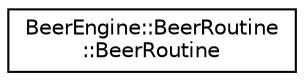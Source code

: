 digraph "Graphical Class Hierarchy"
{
  edge [fontname="Helvetica",fontsize="10",labelfontname="Helvetica",labelfontsize="10"];
  node [fontname="Helvetica",fontsize="10",shape=record];
  rankdir="LR";
  Node0 [label="BeerEngine::BeerRoutine\l::BeerRoutine",height=0.2,width=0.4,color="black", fillcolor="white", style="filled",URL="$class_beer_engine_1_1_beer_routine_1_1_beer_routine.html"];
}
